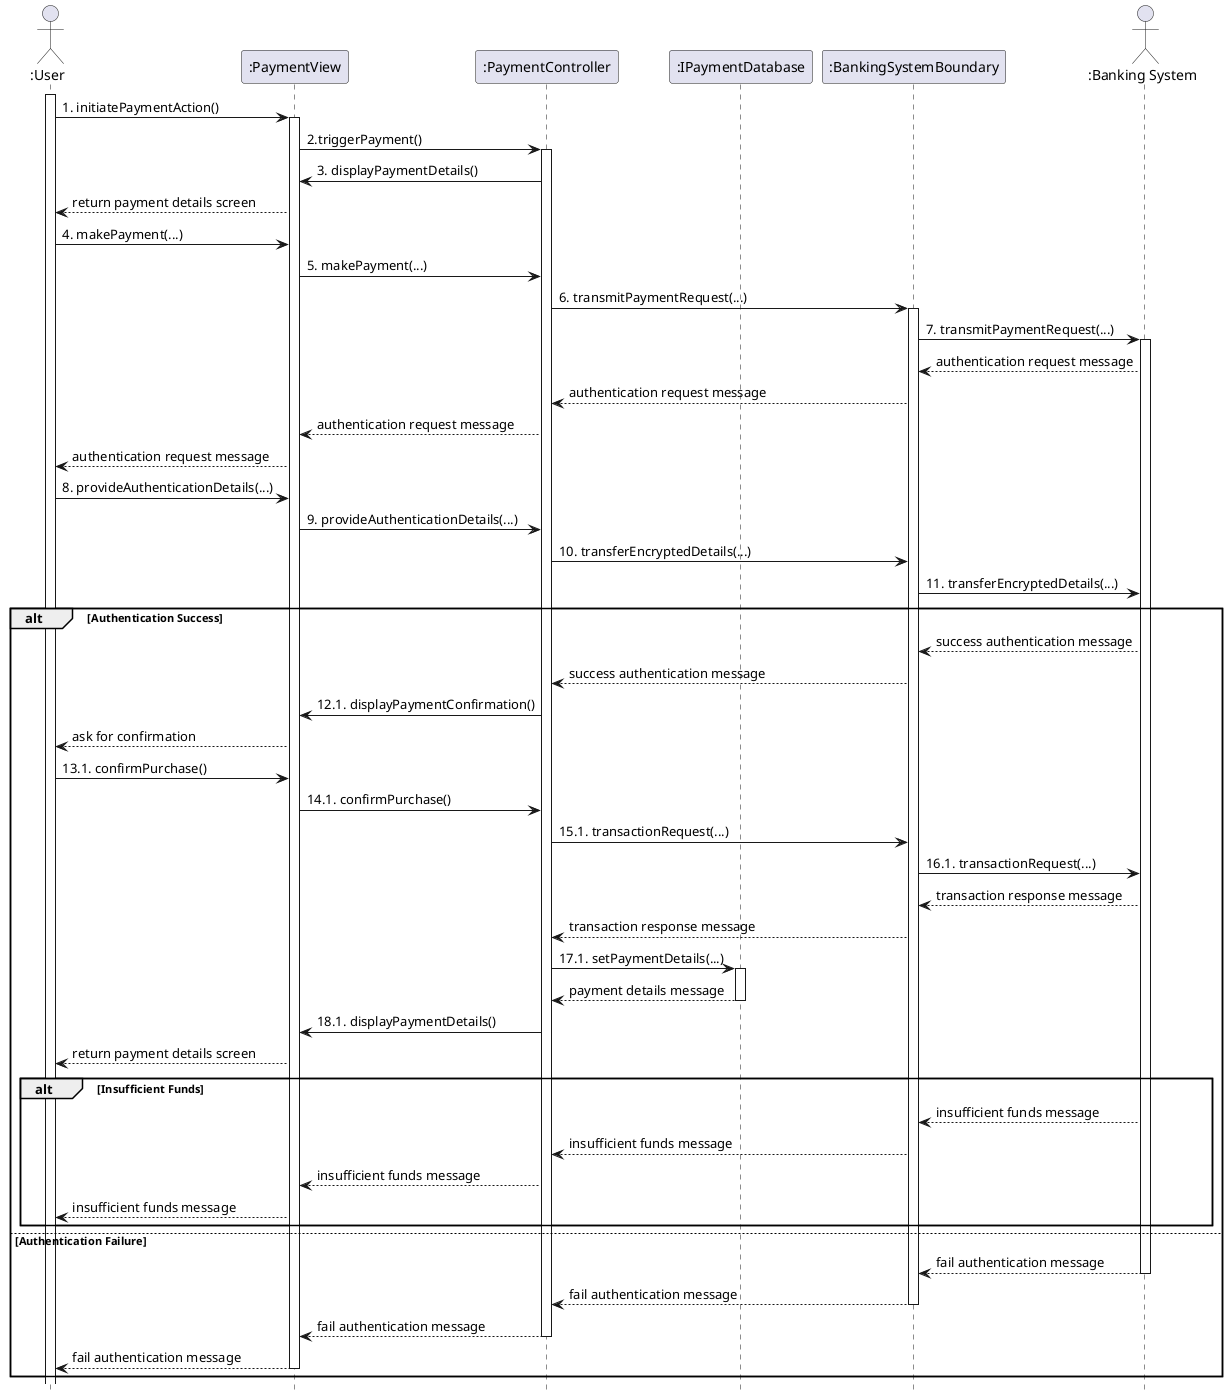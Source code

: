 @startuml 
hide footbox

actor ":User" as User
participant ":PaymentView" as PaymentView
participant ":PaymentController" as PaymentController
participant ":IPaymentDatabase" as Payment
participant  ":BankingSystemBoundary" as BankingSystemBoundary
actor ":Banking System" as BankingSystem

User ++
  User -> PaymentView: 1. initiatePaymentAction()
  PaymentView ++
    PaymentView -> PaymentController: 2.triggerPayment()
    PaymentController ++
      PaymentController -> PaymentView: 3. displayPaymentDetails()
      PaymentView --> User: return payment details screen

  
  User -> PaymentView: 4. makePayment(...)
    PaymentView -> PaymentController: 5. makePayment(...)
      PaymentController ->  BankingSystemBoundary: 6. transmitPaymentRequest(...)
      BankingSystemBoundary ++
        BankingSystemBoundary -> BankingSystem: 7. transmitPaymentRequest(...)
        BankingSystem ++
          BankingSystem -->  BankingSystemBoundary: authentication request message

        BankingSystemBoundary --> PaymentController: authentication request message
      PaymentController --> PaymentView: authentication request message
    PaymentView --> User: authentication request message
  User -> PaymentView: 8. provideAuthenticationDetails(...)
    PaymentView -> PaymentController: 9. provideAuthenticationDetails(...)
      PaymentController ->  BankingSystemBoundary: 10. transferEncryptedDetails(...)
        BankingSystemBoundary -> BankingSystem: 11. transferEncryptedDetails(...)

alt Authentication Success
    BankingSystem -->  BankingSystemBoundary: success authentication message
    
      BankingSystemBoundary --> PaymentController: success authentication message
      
        PaymentController -> PaymentView: 12.1. displayPaymentConfirmation()
        
          PaymentView --> User: ask for confirmation


        User -> PaymentView: 13.1. confirmPurchase()
        
          PaymentView -> PaymentController: 14.1. confirmPurchase()
          
            PaymentController ->  BankingSystemBoundary: 15.1. transactionRequest(...)
            
              BankingSystemBoundary -> BankingSystem: 16.1. transactionRequest(...)
              
                BankingSystem -->  BankingSystemBoundary: transaction response message
                
              BankingSystemBoundary --> PaymentController: transaction response message
              
            PaymentController -> Payment: 17.1. setPaymentDetails(...)
            
            Payment ++
              Payment --> PaymentController: payment details message
              
            Payment --
            PaymentController -> PaymentView: 18.1. displayPaymentDetails()
            PaymentView --> User: return payment details screen
          

    alt Insufficient Funds
      BankingSystem -->  BankingSystemBoundary: insufficient funds message
      
        BankingSystemBoundary --> PaymentController: insufficient funds message
        
          PaymentController --> PaymentView: insufficient funds message
          
            PaymentView --> User: insufficient funds message
            
    end

else Authentication Failure
  BankingSystem -->  BankingSystemBoundary: fail authentication message
      BankingSystem --
      BankingSystemBoundary --> PaymentController: fail authentication message
      BankingSystemBoundary --
        PaymentController --> PaymentView: fail authentication message
        PaymentController --
          PaymentView --> User: fail authentication message
          
        deactivate PaymentView
      deactivate PaymentController
end

@enduml
